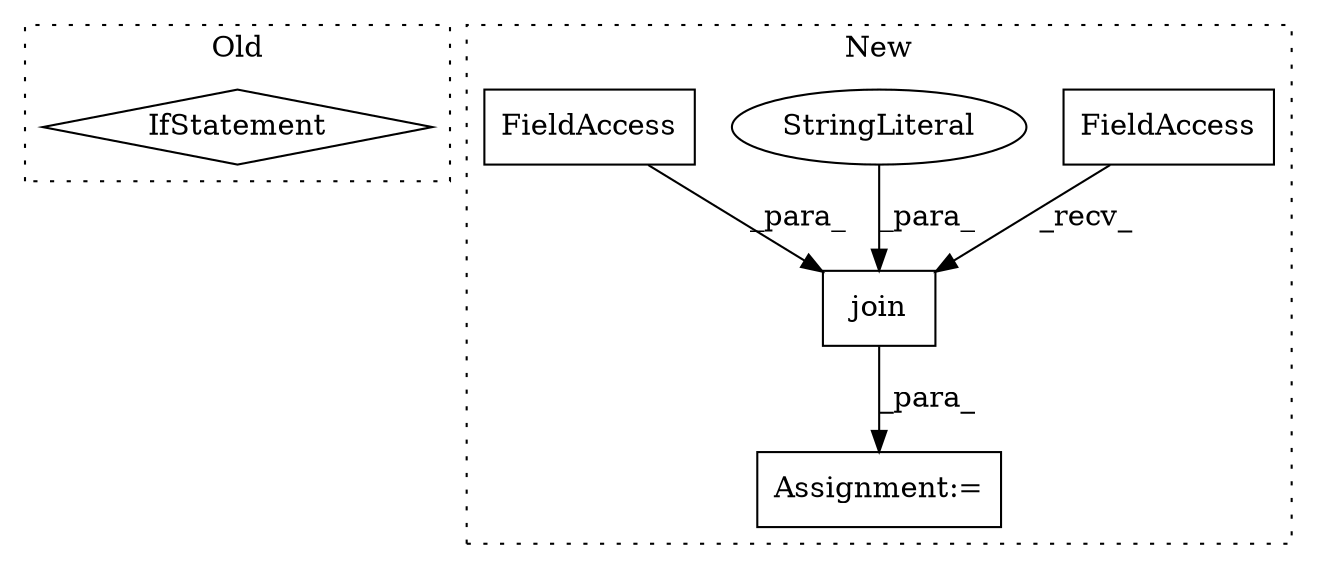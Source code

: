 digraph G {
subgraph cluster0 {
1 [label="IfStatement" a="25" s="11771,11794" l="4,2" shape="diamond"];
label = "Old";
style="dotted";
}
subgraph cluster1 {
2 [label="join" a="32" s="11547,11583" l="5,1" shape="box"];
3 [label="FieldAccess" a="22" s="11539" l="7" shape="box"];
4 [label="StringLiteral" a="45" s="11566" l="17" shape="ellipse"];
5 [label="Assignment:=" a="7" s="11604" l="1" shape="box"];
6 [label="FieldAccess" a="22" s="11552" l="4" shape="box"];
label = "New";
style="dotted";
}
2 -> 5 [label="_para_"];
3 -> 2 [label="_recv_"];
4 -> 2 [label="_para_"];
6 -> 2 [label="_para_"];
}